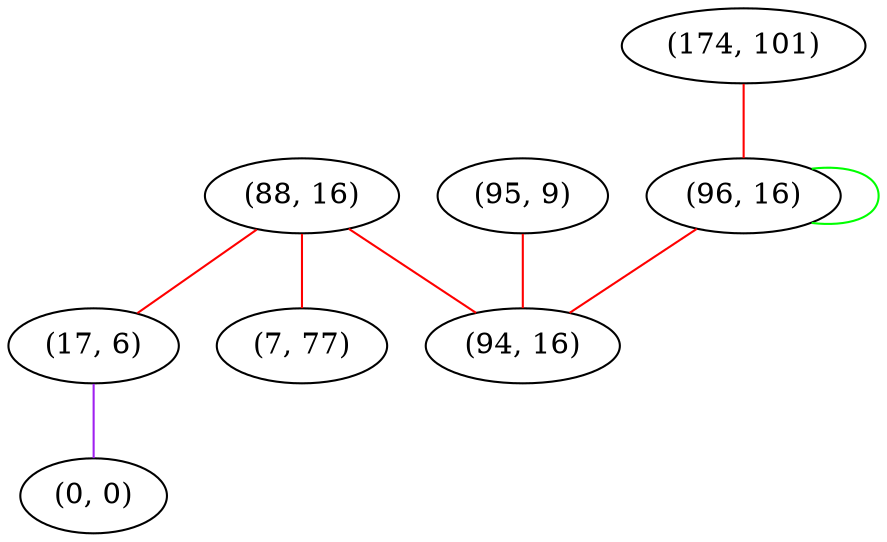 graph "" {
"(88, 16)";
"(17, 6)";
"(174, 101)";
"(95, 9)";
"(7, 77)";
"(0, 0)";
"(96, 16)";
"(94, 16)";
"(88, 16)" -- "(7, 77)"  [color=red, key=0, weight=1];
"(88, 16)" -- "(17, 6)"  [color=red, key=0, weight=1];
"(88, 16)" -- "(94, 16)"  [color=red, key=0, weight=1];
"(17, 6)" -- "(0, 0)"  [color=purple, key=0, weight=4];
"(174, 101)" -- "(96, 16)"  [color=red, key=0, weight=1];
"(95, 9)" -- "(94, 16)"  [color=red, key=0, weight=1];
"(96, 16)" -- "(96, 16)"  [color=green, key=0, weight=2];
"(96, 16)" -- "(94, 16)"  [color=red, key=0, weight=1];
}

